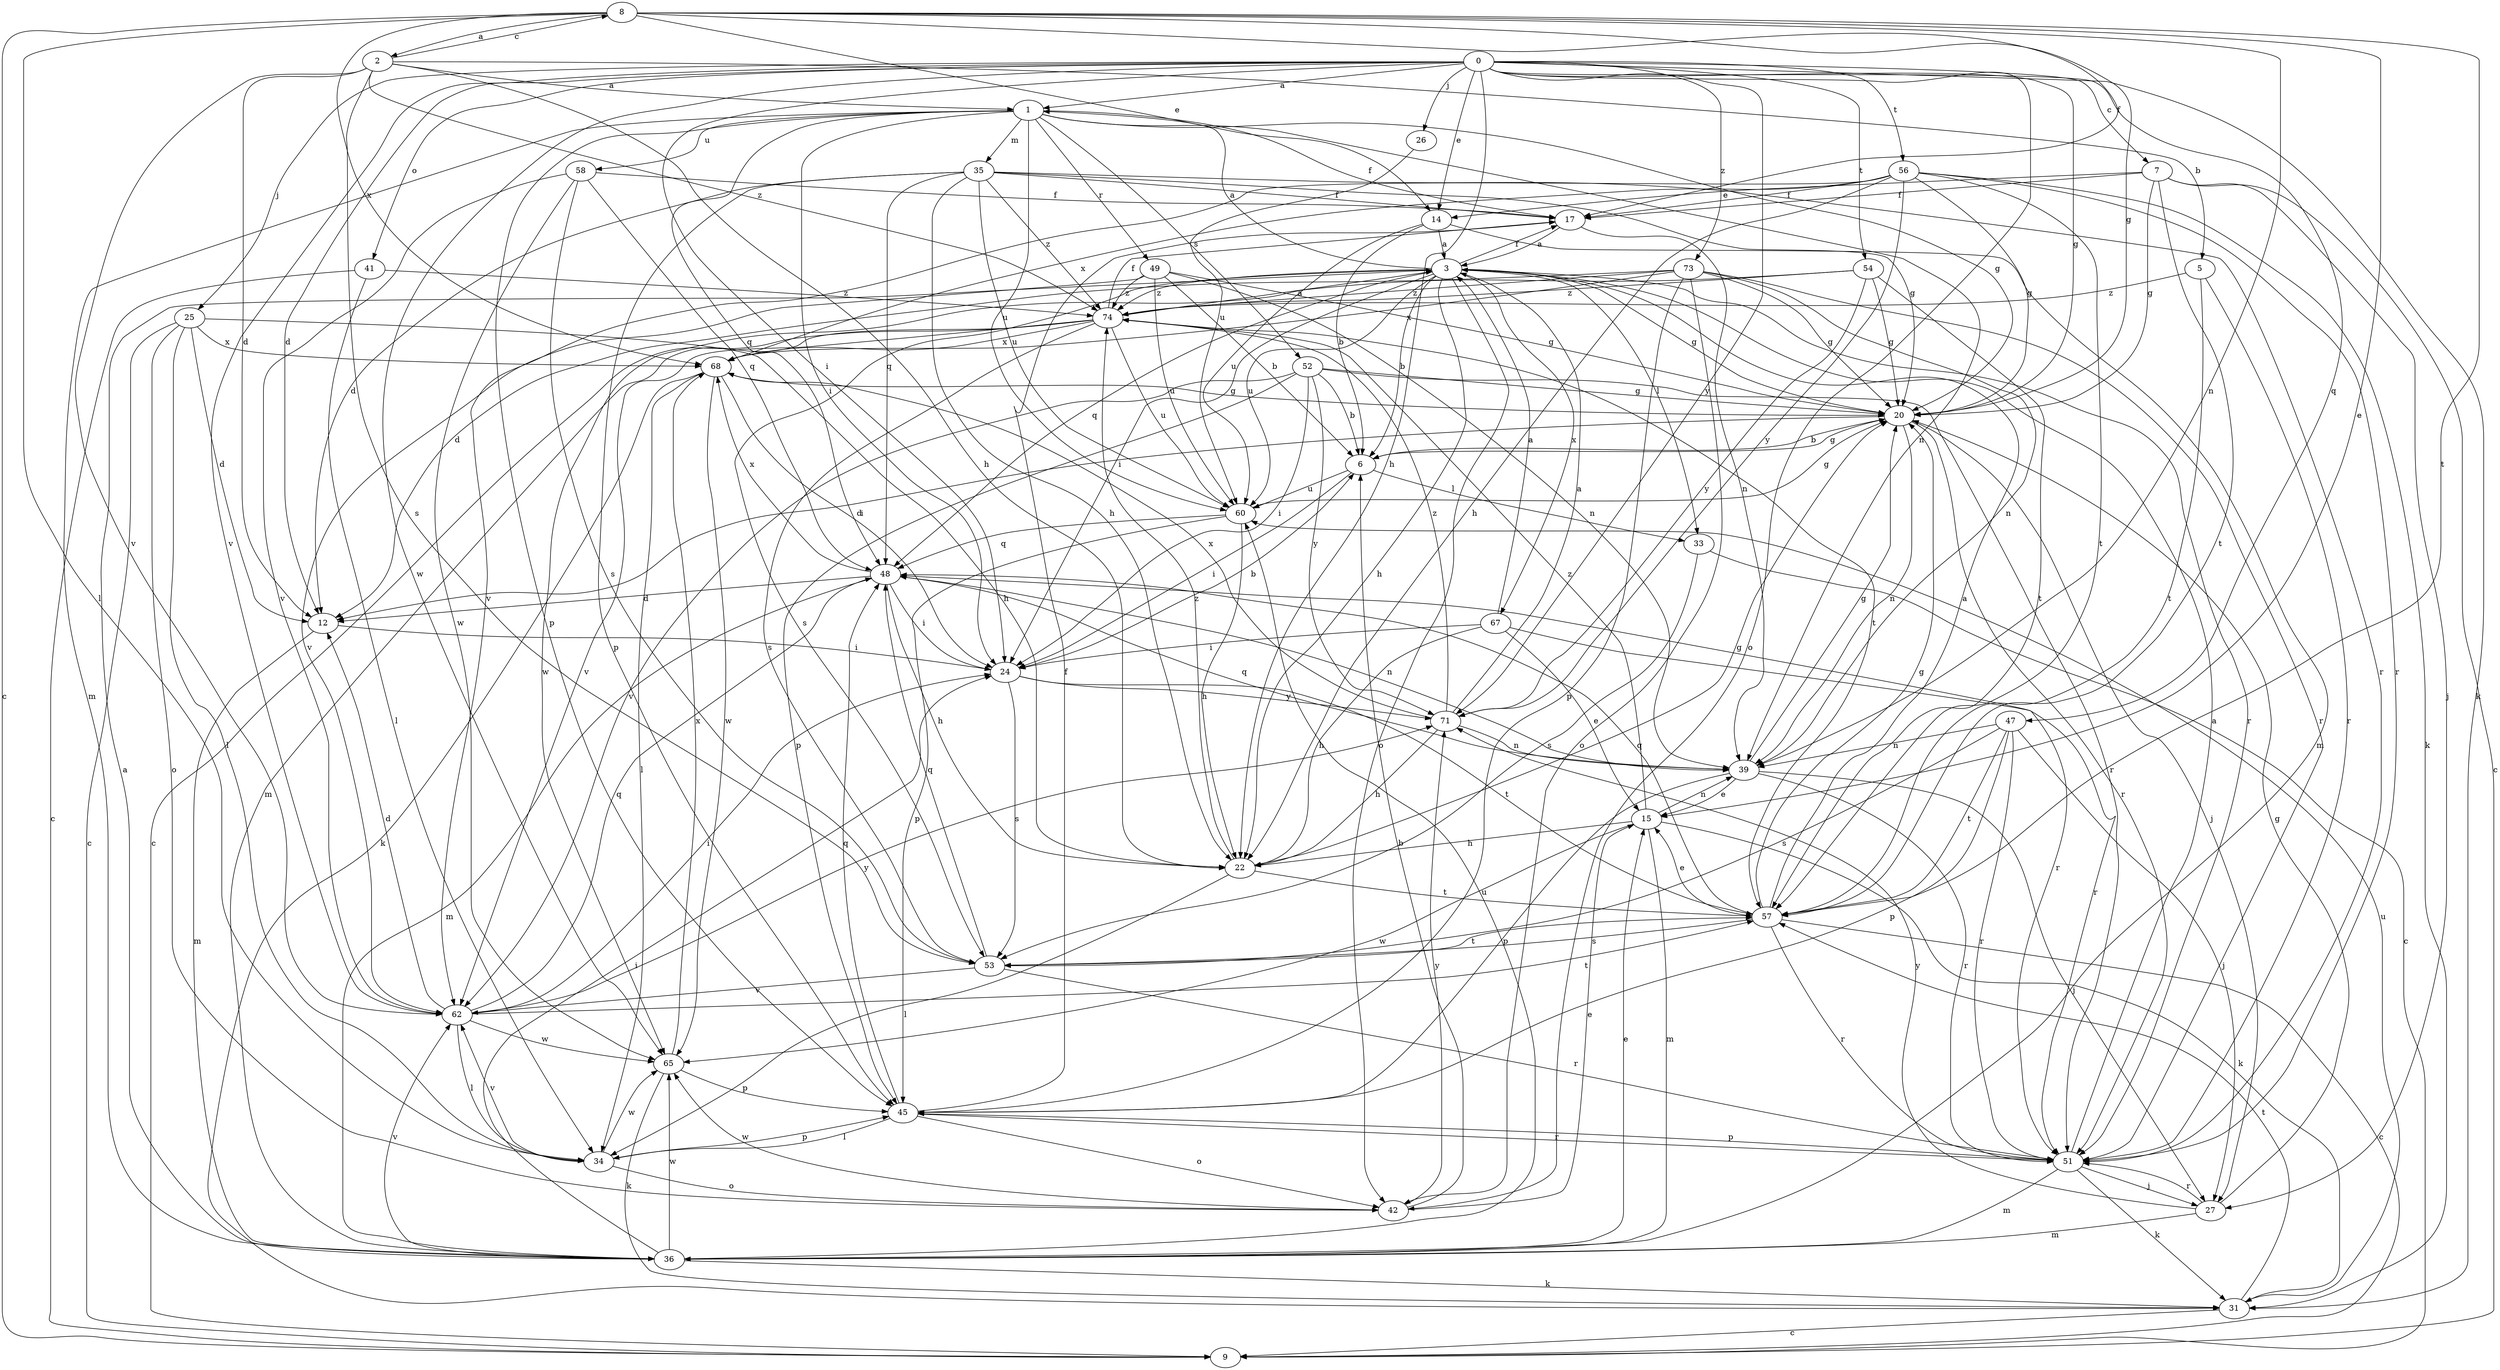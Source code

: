 strict digraph  {
0;
1;
2;
3;
5;
6;
7;
8;
9;
12;
14;
15;
17;
20;
22;
24;
25;
26;
27;
31;
33;
34;
35;
36;
39;
41;
42;
45;
47;
48;
49;
51;
52;
53;
54;
56;
57;
58;
60;
62;
65;
67;
68;
71;
73;
74;
0 -> 1  [label=a];
0 -> 7  [label=c];
0 -> 12  [label=d];
0 -> 14  [label=e];
0 -> 20  [label=g];
0 -> 22  [label=h];
0 -> 24  [label=i];
0 -> 25  [label=j];
0 -> 26  [label=j];
0 -> 31  [label=k];
0 -> 41  [label=o];
0 -> 42  [label=o];
0 -> 47  [label=q];
0 -> 54  [label=t];
0 -> 56  [label=t];
0 -> 62  [label=v];
0 -> 65  [label=w];
0 -> 71  [label=y];
0 -> 73  [label=z];
1 -> 17  [label=f];
1 -> 20  [label=g];
1 -> 24  [label=i];
1 -> 35  [label=m];
1 -> 36  [label=m];
1 -> 39  [label=n];
1 -> 45  [label=p];
1 -> 48  [label=q];
1 -> 49  [label=r];
1 -> 52  [label=s];
1 -> 58  [label=u];
1 -> 60  [label=u];
2 -> 1  [label=a];
2 -> 5  [label=b];
2 -> 8  [label=c];
2 -> 12  [label=d];
2 -> 22  [label=h];
2 -> 53  [label=s];
2 -> 62  [label=v];
2 -> 74  [label=z];
3 -> 1  [label=a];
3 -> 6  [label=b];
3 -> 17  [label=f];
3 -> 20  [label=g];
3 -> 22  [label=h];
3 -> 24  [label=i];
3 -> 33  [label=l];
3 -> 42  [label=o];
3 -> 48  [label=q];
3 -> 51  [label=r];
3 -> 53  [label=s];
3 -> 60  [label=u];
3 -> 67  [label=x];
3 -> 74  [label=z];
5 -> 51  [label=r];
5 -> 57  [label=t];
5 -> 74  [label=z];
6 -> 20  [label=g];
6 -> 24  [label=i];
6 -> 33  [label=l];
6 -> 60  [label=u];
7 -> 9  [label=c];
7 -> 14  [label=e];
7 -> 17  [label=f];
7 -> 20  [label=g];
7 -> 27  [label=j];
7 -> 57  [label=t];
8 -> 2  [label=a];
8 -> 9  [label=c];
8 -> 14  [label=e];
8 -> 15  [label=e];
8 -> 17  [label=f];
8 -> 20  [label=g];
8 -> 34  [label=l];
8 -> 39  [label=n];
8 -> 57  [label=t];
8 -> 68  [label=x];
12 -> 24  [label=i];
12 -> 36  [label=m];
14 -> 3  [label=a];
14 -> 6  [label=b];
14 -> 36  [label=m];
14 -> 60  [label=u];
15 -> 22  [label=h];
15 -> 31  [label=k];
15 -> 36  [label=m];
15 -> 39  [label=n];
15 -> 65  [label=w];
15 -> 74  [label=z];
17 -> 3  [label=a];
17 -> 39  [label=n];
20 -> 6  [label=b];
20 -> 12  [label=d];
20 -> 27  [label=j];
20 -> 39  [label=n];
20 -> 51  [label=r];
22 -> 20  [label=g];
22 -> 34  [label=l];
22 -> 57  [label=t];
22 -> 74  [label=z];
24 -> 6  [label=b];
24 -> 53  [label=s];
24 -> 57  [label=t];
24 -> 71  [label=y];
25 -> 9  [label=c];
25 -> 12  [label=d];
25 -> 22  [label=h];
25 -> 34  [label=l];
25 -> 42  [label=o];
25 -> 68  [label=x];
26 -> 60  [label=u];
27 -> 20  [label=g];
27 -> 36  [label=m];
27 -> 51  [label=r];
27 -> 71  [label=y];
31 -> 9  [label=c];
31 -> 57  [label=t];
31 -> 60  [label=u];
33 -> 9  [label=c];
33 -> 53  [label=s];
34 -> 42  [label=o];
34 -> 45  [label=p];
34 -> 62  [label=v];
34 -> 65  [label=w];
35 -> 12  [label=d];
35 -> 17  [label=f];
35 -> 20  [label=g];
35 -> 22  [label=h];
35 -> 45  [label=p];
35 -> 48  [label=q];
35 -> 51  [label=r];
35 -> 60  [label=u];
35 -> 74  [label=z];
36 -> 3  [label=a];
36 -> 15  [label=e];
36 -> 24  [label=i];
36 -> 31  [label=k];
36 -> 60  [label=u];
36 -> 62  [label=v];
36 -> 65  [label=w];
39 -> 15  [label=e];
39 -> 20  [label=g];
39 -> 27  [label=j];
39 -> 45  [label=p];
39 -> 48  [label=q];
39 -> 51  [label=r];
41 -> 9  [label=c];
41 -> 34  [label=l];
41 -> 74  [label=z];
42 -> 6  [label=b];
42 -> 15  [label=e];
42 -> 65  [label=w];
42 -> 71  [label=y];
45 -> 17  [label=f];
45 -> 34  [label=l];
45 -> 42  [label=o];
45 -> 48  [label=q];
45 -> 51  [label=r];
47 -> 27  [label=j];
47 -> 39  [label=n];
47 -> 45  [label=p];
47 -> 51  [label=r];
47 -> 53  [label=s];
47 -> 57  [label=t];
48 -> 12  [label=d];
48 -> 22  [label=h];
48 -> 24  [label=i];
48 -> 36  [label=m];
48 -> 39  [label=n];
48 -> 51  [label=r];
48 -> 68  [label=x];
49 -> 6  [label=b];
49 -> 20  [label=g];
49 -> 39  [label=n];
49 -> 60  [label=u];
49 -> 62  [label=v];
49 -> 74  [label=z];
51 -> 3  [label=a];
51 -> 27  [label=j];
51 -> 31  [label=k];
51 -> 36  [label=m];
51 -> 45  [label=p];
52 -> 6  [label=b];
52 -> 20  [label=g];
52 -> 24  [label=i];
52 -> 45  [label=p];
52 -> 51  [label=r];
52 -> 62  [label=v];
52 -> 71  [label=y];
53 -> 48  [label=q];
53 -> 51  [label=r];
53 -> 57  [label=t];
53 -> 62  [label=v];
54 -> 20  [label=g];
54 -> 57  [label=t];
54 -> 65  [label=w];
54 -> 71  [label=y];
54 -> 74  [label=z];
56 -> 17  [label=f];
56 -> 20  [label=g];
56 -> 22  [label=h];
56 -> 31  [label=k];
56 -> 51  [label=r];
56 -> 57  [label=t];
56 -> 62  [label=v];
56 -> 68  [label=x];
56 -> 71  [label=y];
57 -> 3  [label=a];
57 -> 9  [label=c];
57 -> 15  [label=e];
57 -> 20  [label=g];
57 -> 48  [label=q];
57 -> 51  [label=r];
57 -> 53  [label=s];
58 -> 17  [label=f];
58 -> 48  [label=q];
58 -> 53  [label=s];
58 -> 62  [label=v];
58 -> 65  [label=w];
60 -> 20  [label=g];
60 -> 22  [label=h];
60 -> 45  [label=p];
60 -> 48  [label=q];
62 -> 12  [label=d];
62 -> 24  [label=i];
62 -> 34  [label=l];
62 -> 48  [label=q];
62 -> 57  [label=t];
62 -> 65  [label=w];
62 -> 71  [label=y];
65 -> 31  [label=k];
65 -> 45  [label=p];
65 -> 68  [label=x];
67 -> 3  [label=a];
67 -> 15  [label=e];
67 -> 22  [label=h];
67 -> 24  [label=i];
67 -> 51  [label=r];
68 -> 20  [label=g];
68 -> 24  [label=i];
68 -> 31  [label=k];
68 -> 34  [label=l];
68 -> 65  [label=w];
71 -> 3  [label=a];
71 -> 22  [label=h];
71 -> 39  [label=n];
71 -> 68  [label=x];
71 -> 74  [label=z];
73 -> 12  [label=d];
73 -> 20  [label=g];
73 -> 39  [label=n];
73 -> 42  [label=o];
73 -> 45  [label=p];
73 -> 51  [label=r];
73 -> 68  [label=x];
73 -> 74  [label=z];
74 -> 3  [label=a];
74 -> 9  [label=c];
74 -> 17  [label=f];
74 -> 36  [label=m];
74 -> 53  [label=s];
74 -> 57  [label=t];
74 -> 60  [label=u];
74 -> 62  [label=v];
74 -> 68  [label=x];
}
